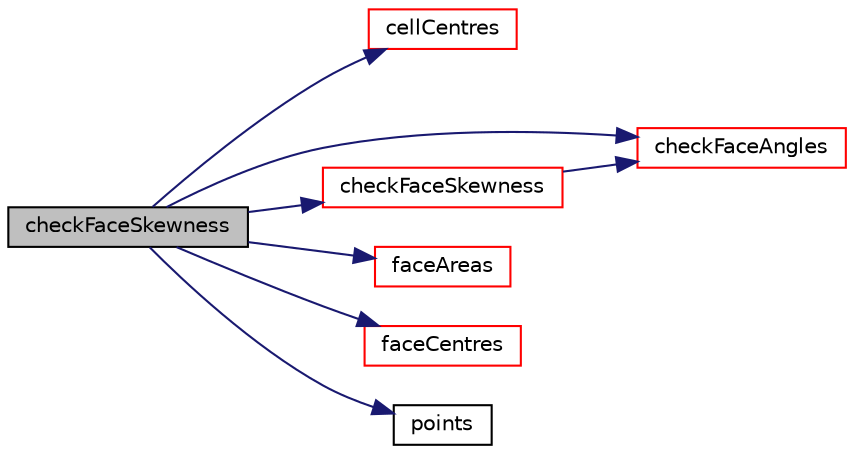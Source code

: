 digraph "checkFaceSkewness"
{
  bgcolor="transparent";
  edge [fontname="Helvetica",fontsize="10",labelfontname="Helvetica",labelfontsize="10"];
  node [fontname="Helvetica",fontsize="10",shape=record];
  rankdir="LR";
  Node1 [label="checkFaceSkewness",height=0.2,width=0.4,color="black", fillcolor="grey75", style="filled", fontcolor="black"];
  Node1 -> Node2 [color="midnightblue",fontsize="10",style="solid",fontname="Helvetica"];
  Node2 [label="cellCentres",height=0.2,width=0.4,color="red",URL="$a02007.html#a18743c2f09a076c507cadbb35a86fb24"];
  Node1 -> Node3 [color="midnightblue",fontsize="10",style="solid",fontname="Helvetica"];
  Node3 [label="checkFaceAngles",height=0.2,width=0.4,color="red",URL="$a02007.html#a0ad74d466968f0e920d9a0d713727e56",tooltip="Check face angles. "];
  Node1 -> Node4 [color="midnightblue",fontsize="10",style="solid",fontname="Helvetica"];
  Node4 [label="checkFaceSkewness",height=0.2,width=0.4,color="red",URL="$a02007.html#a8787a1b8a10d8675cf40bc26b536f3d7",tooltip="Check face skewness. "];
  Node4 -> Node3 [color="midnightblue",fontsize="10",style="solid",fontname="Helvetica"];
  Node1 -> Node5 [color="midnightblue",fontsize="10",style="solid",fontname="Helvetica"];
  Node5 [label="faceAreas",height=0.2,width=0.4,color="red",URL="$a02007.html#a460495623a8ec621b95f93bbcb3d4773"];
  Node1 -> Node6 [color="midnightblue",fontsize="10",style="solid",fontname="Helvetica"];
  Node6 [label="faceCentres",height=0.2,width=0.4,color="red",URL="$a02007.html#a56749206c7d38a4c3cfbf4103547e555"];
  Node1 -> Node7 [color="midnightblue",fontsize="10",style="solid",fontname="Helvetica"];
  Node7 [label="points",height=0.2,width=0.4,color="black",URL="$a02007.html#aff2a8eddc9329f3a923a0bf3b1bdd364",tooltip="Return mesh points. "];
}
